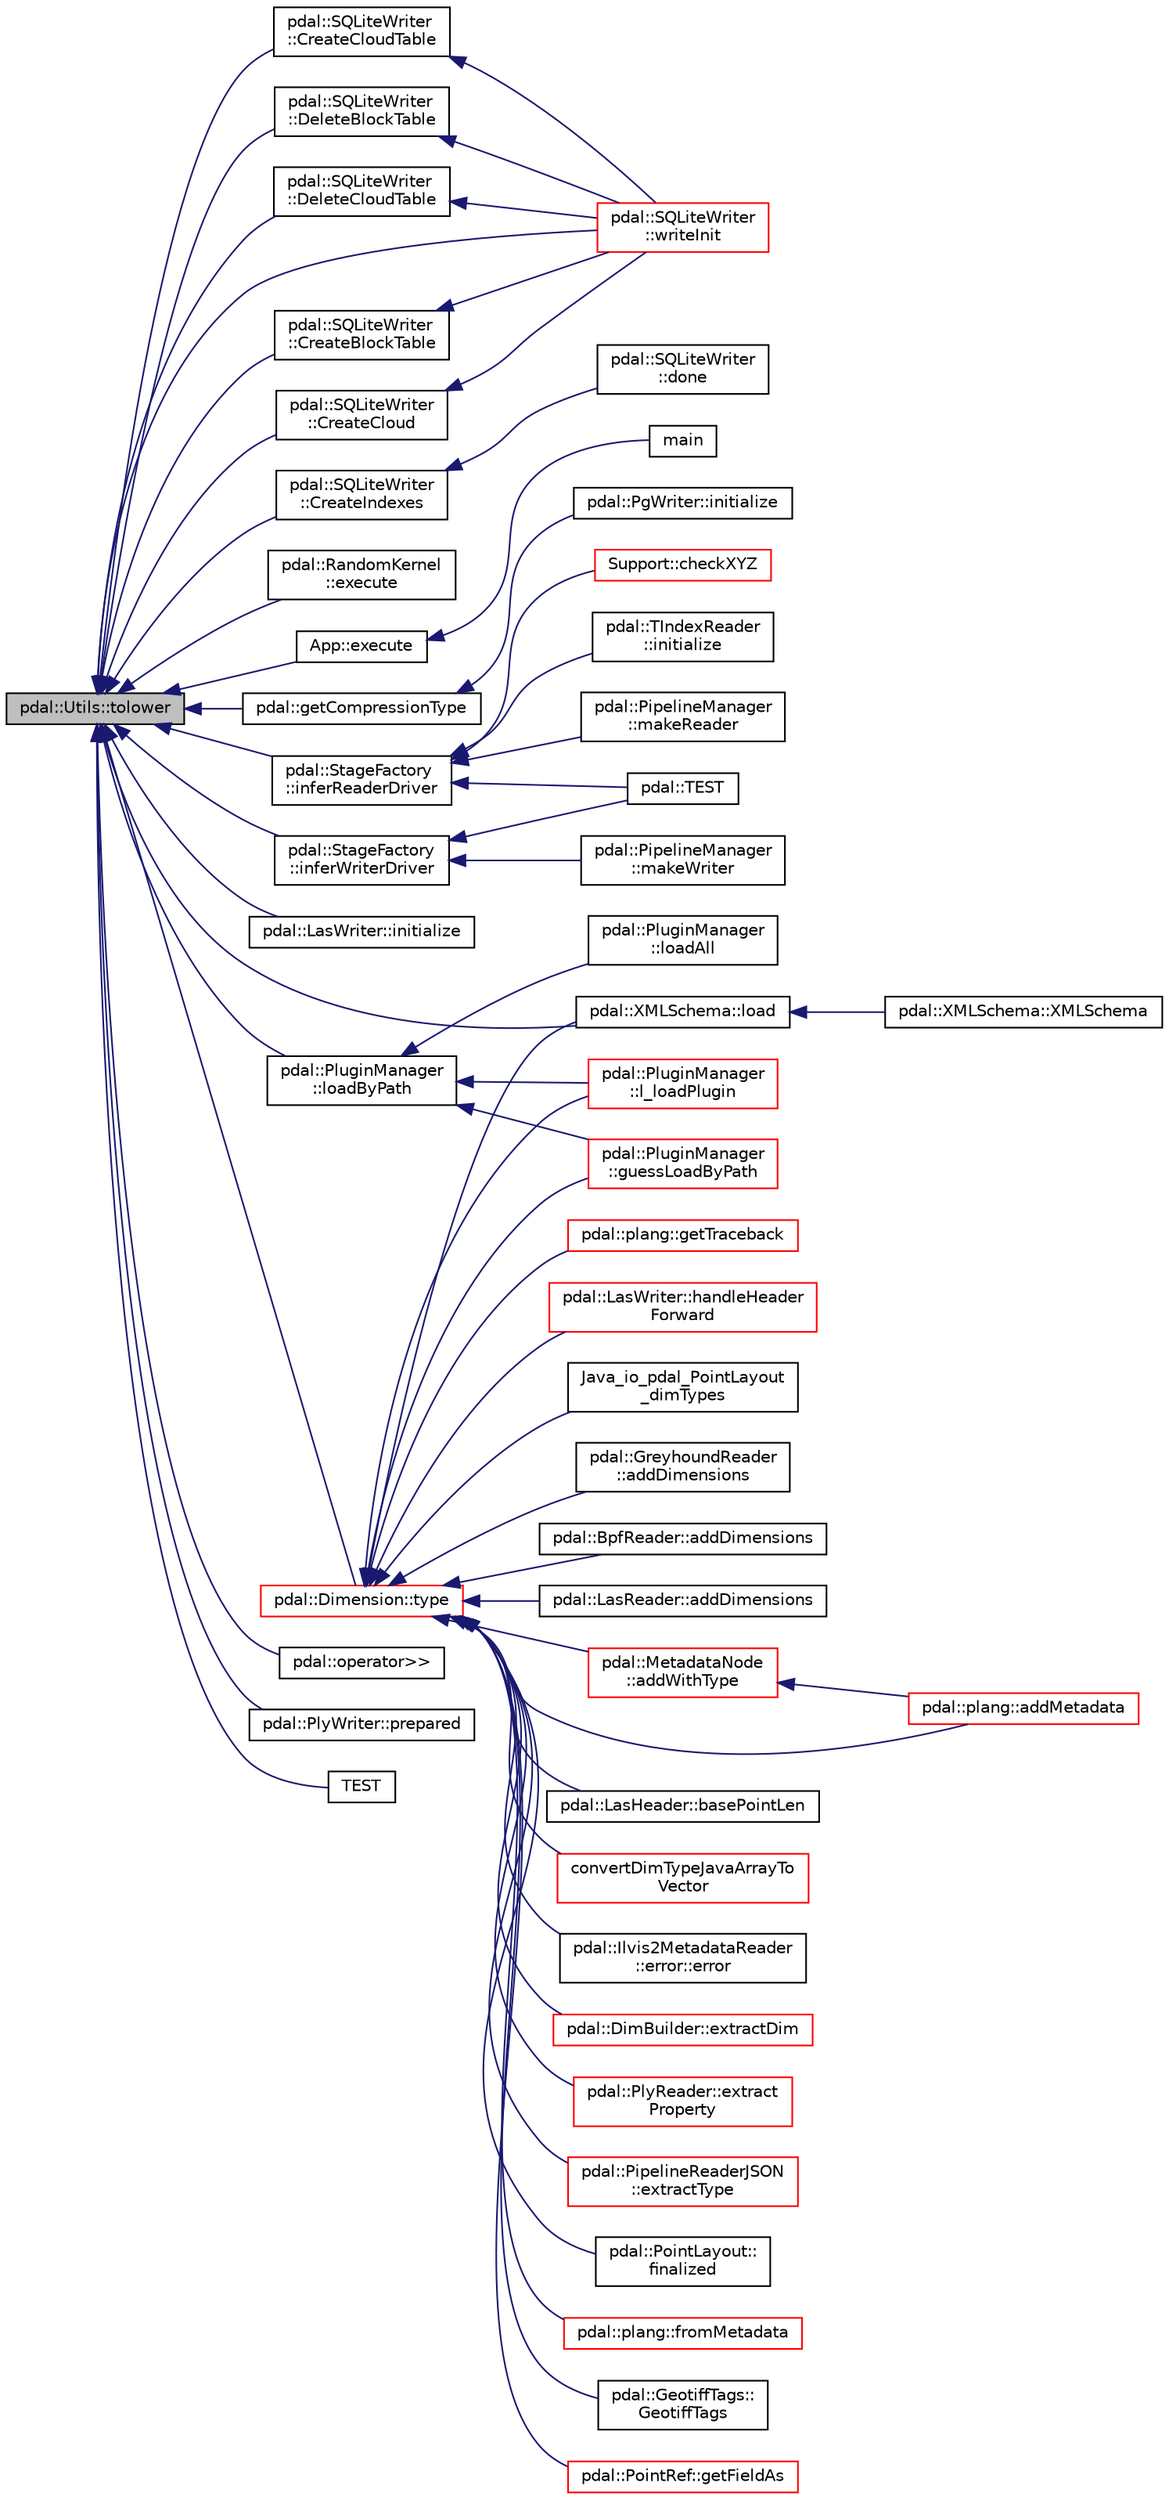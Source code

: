 digraph "pdal::Utils::tolower"
{
  edge [fontname="Helvetica",fontsize="10",labelfontname="Helvetica",labelfontsize="10"];
  node [fontname="Helvetica",fontsize="10",shape=record];
  rankdir="LR";
  Node1 [label="pdal::Utils::tolower",height=0.2,width=0.4,color="black", fillcolor="grey75", style="filled", fontcolor="black"];
  Node1 -> Node2 [dir="back",color="midnightblue",fontsize="10",style="solid",fontname="Helvetica"];
  Node2 [label="pdal::SQLiteWriter\l::CreateBlockTable",height=0.2,width=0.4,color="black", fillcolor="white", style="filled",URL="$classpdal_1_1SQLiteWriter.html#a3d7e3e3d5c551e9c41ab651433f70fb6"];
  Node2 -> Node3 [dir="back",color="midnightblue",fontsize="10",style="solid",fontname="Helvetica"];
  Node3 [label="pdal::SQLiteWriter\l::writeInit",height=0.2,width=0.4,color="red", fillcolor="white", style="filled",URL="$classpdal_1_1SQLiteWriter.html#aeb1ac7f6fa795c2c0c47eff286aae3a0"];
  Node1 -> Node4 [dir="back",color="midnightblue",fontsize="10",style="solid",fontname="Helvetica"];
  Node4 [label="pdal::SQLiteWriter\l::CreateCloud",height=0.2,width=0.4,color="black", fillcolor="white", style="filled",URL="$classpdal_1_1SQLiteWriter.html#abe82618f125304df98d7719e6078fc0a"];
  Node4 -> Node3 [dir="back",color="midnightblue",fontsize="10",style="solid",fontname="Helvetica"];
  Node1 -> Node5 [dir="back",color="midnightblue",fontsize="10",style="solid",fontname="Helvetica"];
  Node5 [label="pdal::SQLiteWriter\l::CreateCloudTable",height=0.2,width=0.4,color="black", fillcolor="white", style="filled",URL="$classpdal_1_1SQLiteWriter.html#ad510f3da23fd09273b42a68e03e55fdc"];
  Node5 -> Node3 [dir="back",color="midnightblue",fontsize="10",style="solid",fontname="Helvetica"];
  Node1 -> Node6 [dir="back",color="midnightblue",fontsize="10",style="solid",fontname="Helvetica"];
  Node6 [label="pdal::SQLiteWriter\l::CreateIndexes",height=0.2,width=0.4,color="black", fillcolor="white", style="filled",URL="$classpdal_1_1SQLiteWriter.html#a86704c5e0f5c476e30e213352007ebdc"];
  Node6 -> Node7 [dir="back",color="midnightblue",fontsize="10",style="solid",fontname="Helvetica"];
  Node7 [label="pdal::SQLiteWriter\l::done",height=0.2,width=0.4,color="black", fillcolor="white", style="filled",URL="$classpdal_1_1SQLiteWriter.html#aa9c6e9abf8194b71dbe8cbb8cb88d21f"];
  Node1 -> Node8 [dir="back",color="midnightblue",fontsize="10",style="solid",fontname="Helvetica"];
  Node8 [label="pdal::SQLiteWriter\l::DeleteBlockTable",height=0.2,width=0.4,color="black", fillcolor="white", style="filled",URL="$classpdal_1_1SQLiteWriter.html#a94a8d087419716d1a118191a8093349a"];
  Node8 -> Node3 [dir="back",color="midnightblue",fontsize="10",style="solid",fontname="Helvetica"];
  Node1 -> Node9 [dir="back",color="midnightblue",fontsize="10",style="solid",fontname="Helvetica"];
  Node9 [label="pdal::SQLiteWriter\l::DeleteCloudTable",height=0.2,width=0.4,color="black", fillcolor="white", style="filled",URL="$classpdal_1_1SQLiteWriter.html#ab8bdabcf760a94f8b535cd4c4e9d2cd2"];
  Node9 -> Node3 [dir="back",color="midnightblue",fontsize="10",style="solid",fontname="Helvetica"];
  Node1 -> Node10 [dir="back",color="midnightblue",fontsize="10",style="solid",fontname="Helvetica"];
  Node10 [label="pdal::RandomKernel\l::execute",height=0.2,width=0.4,color="black", fillcolor="white", style="filled",URL="$classpdal_1_1RandomKernel.html#ae101bc78cfab26709852a1ef31d7a38f"];
  Node1 -> Node11 [dir="back",color="midnightblue",fontsize="10",style="solid",fontname="Helvetica"];
  Node11 [label="App::execute",height=0.2,width=0.4,color="black", fillcolor="white", style="filled",URL="$classApp.html#a2817579d633c3d379248cd45d035aba8"];
  Node11 -> Node12 [dir="back",color="midnightblue",fontsize="10",style="solid",fontname="Helvetica"];
  Node12 [label="main",height=0.2,width=0.4,color="black", fillcolor="white", style="filled",URL="$pdal_8cpp.html#a0ddf1224851353fc92bfbff6f499fa97"];
  Node1 -> Node13 [dir="back",color="midnightblue",fontsize="10",style="solid",fontname="Helvetica"];
  Node13 [label="pdal::getCompressionType",height=0.2,width=0.4,color="black", fillcolor="white", style="filled",URL="$namespacepdal.html#a8ebfe9f1d5b906510e8bf78a8594de27"];
  Node13 -> Node14 [dir="back",color="midnightblue",fontsize="10",style="solid",fontname="Helvetica"];
  Node14 [label="pdal::PgWriter::initialize",height=0.2,width=0.4,color="black", fillcolor="white", style="filled",URL="$classpdal_1_1PgWriter.html#ab63a5594b8c8f995d3a9d35f49e9a2f0"];
  Node1 -> Node15 [dir="back",color="midnightblue",fontsize="10",style="solid",fontname="Helvetica"];
  Node15 [label="pdal::StageFactory\l::inferReaderDriver",height=0.2,width=0.4,color="black", fillcolor="white", style="filled",URL="$classpdal_1_1StageFactory.html#a51af2cb785aed67c13262ba2a87f3adf"];
  Node15 -> Node16 [dir="back",color="midnightblue",fontsize="10",style="solid",fontname="Helvetica"];
  Node16 [label="Support::checkXYZ",height=0.2,width=0.4,color="red", fillcolor="white", style="filled",URL="$classSupport.html#a0f6b5ed9b20a213a0607f3b989b81cec"];
  Node15 -> Node17 [dir="back",color="midnightblue",fontsize="10",style="solid",fontname="Helvetica"];
  Node17 [label="pdal::TIndexReader\l::initialize",height=0.2,width=0.4,color="black", fillcolor="white", style="filled",URL="$classpdal_1_1TIndexReader.html#a441e8f1f37ac3ac418c6d1a7144bf8cd"];
  Node15 -> Node18 [dir="back",color="midnightblue",fontsize="10",style="solid",fontname="Helvetica"];
  Node18 [label="pdal::PipelineManager\l::makeReader",height=0.2,width=0.4,color="black", fillcolor="white", style="filled",URL="$classpdal_1_1PipelineManager.html#a9b5b93498ef9ce477c9be6125816b97f"];
  Node15 -> Node19 [dir="back",color="midnightblue",fontsize="10",style="solid",fontname="Helvetica"];
  Node19 [label="pdal::TEST",height=0.2,width=0.4,color="black", fillcolor="white", style="filled",URL="$namespacepdal.html#af5c6914dfbf4e222bc924db55c2cd6eb"];
  Node1 -> Node20 [dir="back",color="midnightblue",fontsize="10",style="solid",fontname="Helvetica"];
  Node20 [label="pdal::StageFactory\l::inferWriterDriver",height=0.2,width=0.4,color="black", fillcolor="white", style="filled",URL="$classpdal_1_1StageFactory.html#a156f6090f6a1848f2b50050a3b68c19b"];
  Node20 -> Node21 [dir="back",color="midnightblue",fontsize="10",style="solid",fontname="Helvetica"];
  Node21 [label="pdal::PipelineManager\l::makeWriter",height=0.2,width=0.4,color="black", fillcolor="white", style="filled",URL="$classpdal_1_1PipelineManager.html#a799449dfca11d1961ea0ecd8cdb886a5"];
  Node20 -> Node19 [dir="back",color="midnightblue",fontsize="10",style="solid",fontname="Helvetica"];
  Node1 -> Node22 [dir="back",color="midnightblue",fontsize="10",style="solid",fontname="Helvetica"];
  Node22 [label="pdal::LasWriter::initialize",height=0.2,width=0.4,color="black", fillcolor="white", style="filled",URL="$classpdal_1_1LasWriter.html#ac06df277822c359343f95003bfda9cce"];
  Node1 -> Node23 [dir="back",color="midnightblue",fontsize="10",style="solid",fontname="Helvetica"];
  Node23 [label="pdal::XMLSchema::load",height=0.2,width=0.4,color="black", fillcolor="white", style="filled",URL="$classpdal_1_1XMLSchema.html#a8d8bec5759963e5226704a4fcc98e232"];
  Node23 -> Node24 [dir="back",color="midnightblue",fontsize="10",style="solid",fontname="Helvetica"];
  Node24 [label="pdal::XMLSchema::XMLSchema",height=0.2,width=0.4,color="black", fillcolor="white", style="filled",URL="$classpdal_1_1XMLSchema.html#a1aabcaa1a2ec462952a940e904d3ee11"];
  Node1 -> Node25 [dir="back",color="midnightblue",fontsize="10",style="solid",fontname="Helvetica"];
  Node25 [label="pdal::PluginManager\l::loadByPath",height=0.2,width=0.4,color="black", fillcolor="white", style="filled",URL="$classpdal_1_1PluginManager.html#a3344bf0a8d35b309b26cb23ae5fa3579"];
  Node25 -> Node26 [dir="back",color="midnightblue",fontsize="10",style="solid",fontname="Helvetica"];
  Node26 [label="pdal::PluginManager\l::guessLoadByPath",height=0.2,width=0.4,color="red", fillcolor="white", style="filled",URL="$classpdal_1_1PluginManager.html#a4b104d8173aec62bcd3745ddee7aa3d5"];
  Node25 -> Node27 [dir="back",color="midnightblue",fontsize="10",style="solid",fontname="Helvetica"];
  Node27 [label="pdal::PluginManager\l::l_loadPlugin",height=0.2,width=0.4,color="red", fillcolor="white", style="filled",URL="$classpdal_1_1PluginManager.html#a15e7ad2b6a2960400decd9845b382c40"];
  Node25 -> Node28 [dir="back",color="midnightblue",fontsize="10",style="solid",fontname="Helvetica"];
  Node28 [label="pdal::PluginManager\l::loadAll",height=0.2,width=0.4,color="black", fillcolor="white", style="filled",URL="$classpdal_1_1PluginManager.html#a30e6d220be8e42b34afe56ba9d613911"];
  Node1 -> Node29 [dir="back",color="midnightblue",fontsize="10",style="solid",fontname="Helvetica"];
  Node29 [label="pdal::operator\>\>",height=0.2,width=0.4,color="black", fillcolor="white", style="filled",URL="$namespacepdal.html#a516332e28fc80875388b0b158706030d"];
  Node1 -> Node30 [dir="back",color="midnightblue",fontsize="10",style="solid",fontname="Helvetica"];
  Node30 [label="pdal::PlyWriter::prepared",height=0.2,width=0.4,color="black", fillcolor="white", style="filled",URL="$classpdal_1_1PlyWriter.html#acab9a311bcabba9a9b8bf4cef5fe6c3e"];
  Node1 -> Node31 [dir="back",color="midnightblue",fontsize="10",style="solid",fontname="Helvetica"];
  Node31 [label="TEST",height=0.2,width=0.4,color="black", fillcolor="white", style="filled",URL="$UtilsTest_8cpp.html#a26600cba55fe3808711f8dfb2cd59e5f"];
  Node1 -> Node32 [dir="back",color="midnightblue",fontsize="10",style="solid",fontname="Helvetica"];
  Node32 [label="pdal::Dimension::type",height=0.2,width=0.4,color="red", fillcolor="white", style="filled",URL="$namespacepdal_1_1Dimension.html#a880d689fed54aa3ded6f88c9e058c5d2"];
  Node32 -> Node33 [dir="back",color="midnightblue",fontsize="10",style="solid",fontname="Helvetica"];
  Node33 [label="pdal::GreyhoundReader\l::addDimensions",height=0.2,width=0.4,color="black", fillcolor="white", style="filled",URL="$classpdal_1_1GreyhoundReader.html#a8e91ad9eaf4bcaefa3b47f43f7121ec5"];
  Node32 -> Node34 [dir="back",color="midnightblue",fontsize="10",style="solid",fontname="Helvetica"];
  Node34 [label="pdal::BpfReader::addDimensions",height=0.2,width=0.4,color="black", fillcolor="white", style="filled",URL="$classpdal_1_1BpfReader.html#ae414937251ec7ed9c16f73830f043785"];
  Node32 -> Node35 [dir="back",color="midnightblue",fontsize="10",style="solid",fontname="Helvetica"];
  Node35 [label="pdal::LasReader::addDimensions",height=0.2,width=0.4,color="black", fillcolor="white", style="filled",URL="$classpdal_1_1LasReader.html#a75e74d4d4b28c02a2be5eb21ec64d0ce"];
  Node32 -> Node36 [dir="back",color="midnightblue",fontsize="10",style="solid",fontname="Helvetica"];
  Node36 [label="pdal::plang::addMetadata",height=0.2,width=0.4,color="red", fillcolor="white", style="filled",URL="$namespacepdal_1_1plang.html#a347812e81fc1e69ef7780226acdc8a7a"];
  Node32 -> Node37 [dir="back",color="midnightblue",fontsize="10",style="solid",fontname="Helvetica"];
  Node37 [label="pdal::MetadataNode\l::addWithType",height=0.2,width=0.4,color="red", fillcolor="white", style="filled",URL="$classpdal_1_1MetadataNode.html#a198cc59ea0083b8758eb80a3025d1937"];
  Node37 -> Node36 [dir="back",color="midnightblue",fontsize="10",style="solid",fontname="Helvetica"];
  Node32 -> Node38 [dir="back",color="midnightblue",fontsize="10",style="solid",fontname="Helvetica"];
  Node38 [label="pdal::LasHeader::basePointLen",height=0.2,width=0.4,color="black", fillcolor="white", style="filled",URL="$classpdal_1_1LasHeader.html#a8c75a676412257844f13d6e355ebc444"];
  Node32 -> Node39 [dir="back",color="midnightblue",fontsize="10",style="solid",fontname="Helvetica"];
  Node39 [label="convertDimTypeJavaArrayTo\lVector",height=0.2,width=0.4,color="red", fillcolor="white", style="filled",URL="$io__pdal__PointView_8cpp.html#ad0eb885be2fafdfed53c74d8c125b9a1"];
  Node32 -> Node40 [dir="back",color="midnightblue",fontsize="10",style="solid",fontname="Helvetica"];
  Node40 [label="pdal::Ilvis2MetadataReader\l::error::error",height=0.2,width=0.4,color="black", fillcolor="white", style="filled",URL="$structpdal_1_1Ilvis2MetadataReader_1_1error.html#a74ad9ea99c3a3001c65934319d78c54a"];
  Node32 -> Node41 [dir="back",color="midnightblue",fontsize="10",style="solid",fontname="Helvetica"];
  Node41 [label="pdal::DimBuilder::extractDim",height=0.2,width=0.4,color="red", fillcolor="white", style="filled",URL="$classpdal_1_1DimBuilder.html#a51bc21469f4546a9d5152f725ae41345"];
  Node32 -> Node42 [dir="back",color="midnightblue",fontsize="10",style="solid",fontname="Helvetica"];
  Node42 [label="pdal::PlyReader::extract\lProperty",height=0.2,width=0.4,color="red", fillcolor="white", style="filled",URL="$classpdal_1_1PlyReader.html#a4e99f726dfafb257dd9acbca102cd633"];
  Node32 -> Node43 [dir="back",color="midnightblue",fontsize="10",style="solid",fontname="Helvetica"];
  Node43 [label="pdal::PipelineReaderJSON\l::extractType",height=0.2,width=0.4,color="red", fillcolor="white", style="filled",URL="$classpdal_1_1PipelineReaderJSON.html#a27915d5192ad17fa25791e12a8d0df85"];
  Node32 -> Node44 [dir="back",color="midnightblue",fontsize="10",style="solid",fontname="Helvetica"];
  Node44 [label="pdal::PointLayout::\lfinalized",height=0.2,width=0.4,color="black", fillcolor="white", style="filled",URL="$classpdal_1_1PointLayout.html#a41955b0c316d4ae4d34eca8768be2ef9"];
  Node32 -> Node45 [dir="back",color="midnightblue",fontsize="10",style="solid",fontname="Helvetica"];
  Node45 [label="pdal::plang::fromMetadata",height=0.2,width=0.4,color="red", fillcolor="white", style="filled",URL="$namespacepdal_1_1plang.html#aadb0654c8e74d07ceb868c94f430f94a"];
  Node32 -> Node46 [dir="back",color="midnightblue",fontsize="10",style="solid",fontname="Helvetica"];
  Node46 [label="pdal::GeotiffTags::\lGeotiffTags",height=0.2,width=0.4,color="black", fillcolor="white", style="filled",URL="$classpdal_1_1GeotiffTags.html#a458f5102ba4629d26231540764fb5c89"];
  Node32 -> Node47 [dir="back",color="midnightblue",fontsize="10",style="solid",fontname="Helvetica"];
  Node47 [label="pdal::PointRef::getFieldAs",height=0.2,width=0.4,color="red", fillcolor="white", style="filled",URL="$classpdal_1_1PointRef.html#a4038a597d11918978943e286d58cd4c5"];
  Node32 -> Node48 [dir="back",color="midnightblue",fontsize="10",style="solid",fontname="Helvetica"];
  Node48 [label="pdal::plang::getTraceback",height=0.2,width=0.4,color="red", fillcolor="white", style="filled",URL="$namespacepdal_1_1plang.html#a6204cabd4bae7a037b9cc90fa1ef90f1"];
  Node32 -> Node26 [dir="back",color="midnightblue",fontsize="10",style="solid",fontname="Helvetica"];
  Node32 -> Node49 [dir="back",color="midnightblue",fontsize="10",style="solid",fontname="Helvetica"];
  Node49 [label="pdal::LasWriter::handleHeader\lForward",height=0.2,width=0.4,color="red", fillcolor="white", style="filled",URL="$classpdal_1_1LasWriter.html#ade04e04a657bb03720151c59a8c86b45"];
  Node32 -> Node50 [dir="back",color="midnightblue",fontsize="10",style="solid",fontname="Helvetica"];
  Node50 [label="Java_io_pdal_PointLayout\l_dimTypes",height=0.2,width=0.4,color="black", fillcolor="white", style="filled",URL="$io__pdal__PointLayout_8cpp.html#af8f3a3de6a0ef392cba87a2b07e47432"];
  Node32 -> Node27 [dir="back",color="midnightblue",fontsize="10",style="solid",fontname="Helvetica"];
  Node32 -> Node23 [dir="back",color="midnightblue",fontsize="10",style="solid",fontname="Helvetica"];
  Node1 -> Node3 [dir="back",color="midnightblue",fontsize="10",style="solid",fontname="Helvetica"];
}
